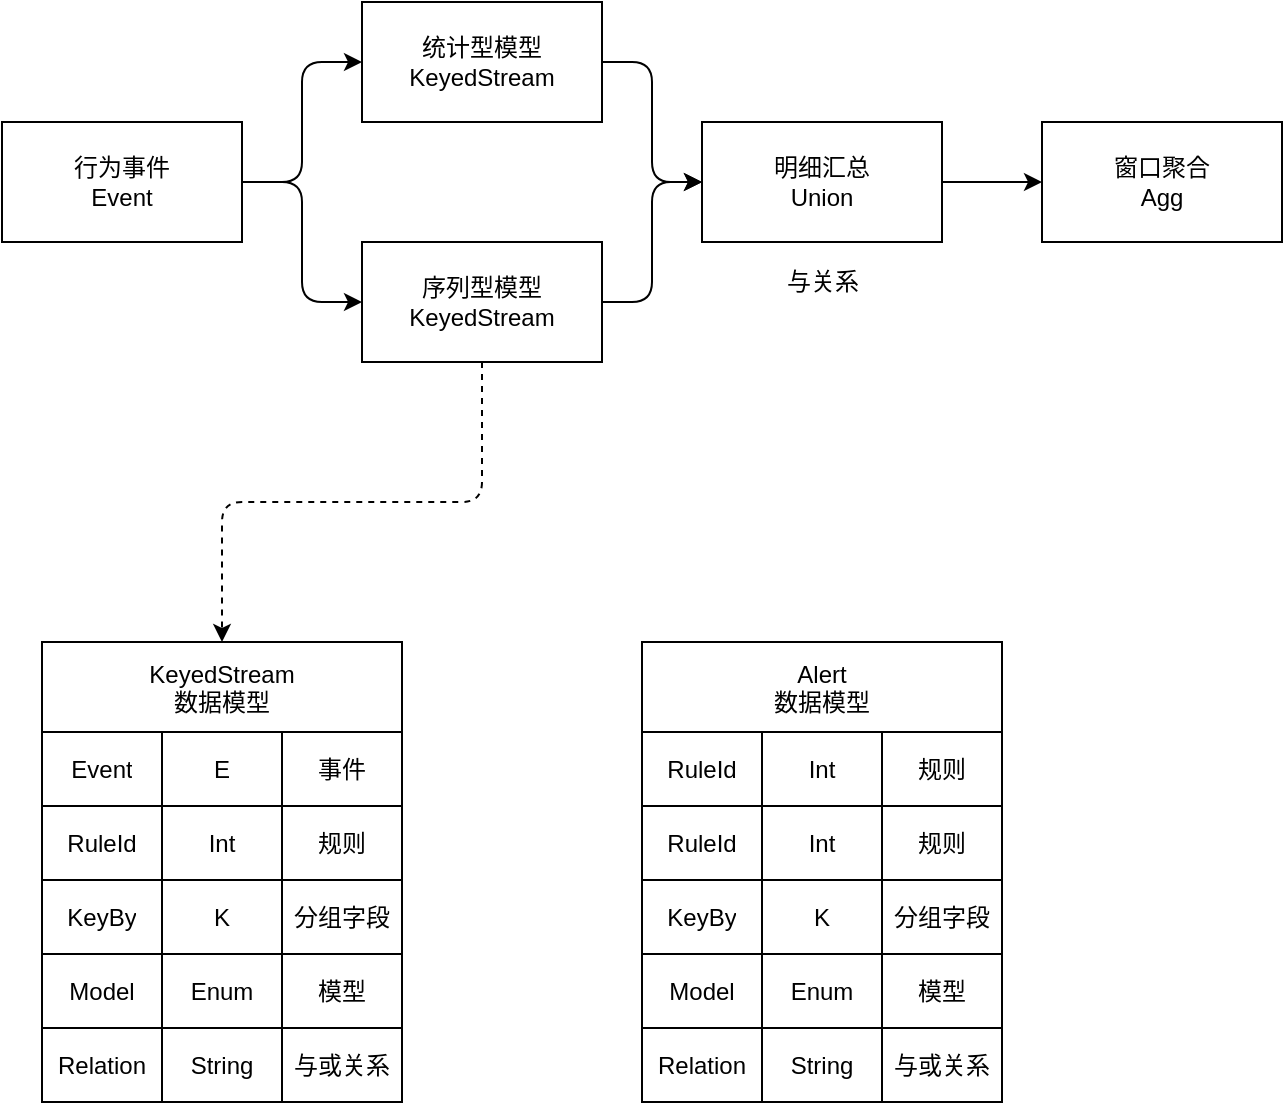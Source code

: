 <mxfile version="16.2.4" type="github">
  <diagram id="x9_vDVGrkxcLB9mls0GU" name="Page-1">
    <mxGraphModel dx="1550" dy="2602" grid="1" gridSize="10" guides="1" tooltips="1" connect="1" arrows="1" fold="1" page="1" pageScale="1" pageWidth="1100" pageHeight="1700" math="0" shadow="0">
      <root>
        <mxCell id="0" />
        <mxCell id="1" parent="0" />
        <mxCell id="9HWVBvcTGCDn2XjVBNJA-2" value="" style="edgeStyle=orthogonalEdgeStyle;curved=0;rounded=1;sketch=0;orthogonalLoop=1;jettySize=auto;html=1;" edge="1" parent="1" source="s-IEDTD_5ezGHBV-ZMmq-2" target="9HWVBvcTGCDn2XjVBNJA-1">
          <mxGeometry relative="1" as="geometry" />
        </mxCell>
        <mxCell id="9HWVBvcTGCDn2XjVBNJA-3" style="edgeStyle=orthogonalEdgeStyle;curved=0;rounded=1;sketch=0;orthogonalLoop=1;jettySize=auto;html=1;exitX=1;exitY=0.5;exitDx=0;exitDy=0;entryX=0;entryY=0.5;entryDx=0;entryDy=0;" edge="1" parent="1" source="s-IEDTD_5ezGHBV-ZMmq-2" target="9HWVBvcTGCDn2XjVBNJA-5">
          <mxGeometry relative="1" as="geometry">
            <mxPoint x="250" y="140" as="targetPoint" />
          </mxGeometry>
        </mxCell>
        <mxCell id="s-IEDTD_5ezGHBV-ZMmq-2" value="行为事件&lt;br&gt;Event" style="rounded=0;whiteSpace=wrap;html=1;" parent="1" vertex="1">
          <mxGeometry x="110" y="-30" width="120" height="60" as="geometry" />
        </mxCell>
        <mxCell id="9HWVBvcTGCDn2XjVBNJA-24" value="" style="edgeStyle=orthogonalEdgeStyle;curved=0;rounded=1;sketch=0;orthogonalLoop=1;jettySize=auto;html=1;entryX=0;entryY=0.5;entryDx=0;entryDy=0;" edge="1" parent="1" source="9HWVBvcTGCDn2XjVBNJA-1" target="9HWVBvcTGCDn2XjVBNJA-23">
          <mxGeometry relative="1" as="geometry" />
        </mxCell>
        <mxCell id="9HWVBvcTGCDn2XjVBNJA-1" value="统计型模型&lt;br&gt;KeyedStream" style="rounded=0;whiteSpace=wrap;html=1;" vertex="1" parent="1">
          <mxGeometry x="290" y="-90" width="120" height="60" as="geometry" />
        </mxCell>
        <mxCell id="9HWVBvcTGCDn2XjVBNJA-26" style="edgeStyle=orthogonalEdgeStyle;curved=0;rounded=1;sketch=0;orthogonalLoop=1;jettySize=auto;html=1;entryX=0;entryY=0.5;entryDx=0;entryDy=0;" edge="1" parent="1" source="9HWVBvcTGCDn2XjVBNJA-5" target="9HWVBvcTGCDn2XjVBNJA-23">
          <mxGeometry relative="1" as="geometry" />
        </mxCell>
        <mxCell id="9HWVBvcTGCDn2XjVBNJA-81" style="edgeStyle=orthogonalEdgeStyle;curved=0;rounded=1;sketch=0;orthogonalLoop=1;jettySize=auto;html=1;dashed=1;" edge="1" parent="1" source="9HWVBvcTGCDn2XjVBNJA-5" target="9HWVBvcTGCDn2XjVBNJA-212">
          <mxGeometry relative="1" as="geometry">
            <mxPoint x="288" y="311" as="targetPoint" />
          </mxGeometry>
        </mxCell>
        <mxCell id="9HWVBvcTGCDn2XjVBNJA-5" value="序列型模型&lt;br&gt;KeyedStream" style="rounded=0;whiteSpace=wrap;html=1;" vertex="1" parent="1">
          <mxGeometry x="290" y="30" width="120" height="60" as="geometry" />
        </mxCell>
        <mxCell id="9HWVBvcTGCDn2XjVBNJA-96" value="" style="edgeStyle=orthogonalEdgeStyle;curved=0;rounded=1;sketch=0;orthogonalLoop=1;jettySize=auto;html=1;" edge="1" parent="1" source="9HWVBvcTGCDn2XjVBNJA-23" target="9HWVBvcTGCDn2XjVBNJA-95">
          <mxGeometry relative="1" as="geometry" />
        </mxCell>
        <mxCell id="9HWVBvcTGCDn2XjVBNJA-23" value="明细汇总&lt;br&gt;Union" style="rounded=0;whiteSpace=wrap;html=1;" vertex="1" parent="1">
          <mxGeometry x="460" y="-30" width="120" height="60" as="geometry" />
        </mxCell>
        <mxCell id="9HWVBvcTGCDn2XjVBNJA-93" value="" style="edgeStyle=orthogonalEdgeStyle;curved=0;rounded=1;sketch=0;orthogonalLoop=1;jettySize=auto;html=1;exitX=0.5;exitY=1;exitDx=0;exitDy=0;strokeColor=none;endArrow=none;" edge="1" parent="1" source="9HWVBvcTGCDn2XjVBNJA-5">
          <mxGeometry relative="1" as="geometry">
            <mxPoint x="350" y="90" as="sourcePoint" />
            <mxPoint x="190" y="160" as="targetPoint" />
          </mxGeometry>
        </mxCell>
        <mxCell id="9HWVBvcTGCDn2XjVBNJA-94" value="与关系" style="text;html=1;align=center;verticalAlign=middle;resizable=0;points=[];autosize=1;strokeColor=none;fillColor=none;" vertex="1" parent="1">
          <mxGeometry x="495" y="40" width="50" height="20" as="geometry" />
        </mxCell>
        <mxCell id="9HWVBvcTGCDn2XjVBNJA-95" value="窗口聚合&lt;br&gt;Agg" style="whiteSpace=wrap;html=1;rounded=0;" vertex="1" parent="1">
          <mxGeometry x="630" y="-30" width="120" height="60" as="geometry" />
        </mxCell>
        <mxCell id="9HWVBvcTGCDn2XjVBNJA-212" value="KeyedStream&#xa;数据模型" style="shape=table;startSize=45;container=1;collapsible=0;childLayout=tableLayout;rounded=0;shadow=0;comic=0;sketch=0;" vertex="1" parent="1">
          <mxGeometry x="130" y="230" width="180" height="230" as="geometry" />
        </mxCell>
        <mxCell id="9HWVBvcTGCDn2XjVBNJA-213" value="" style="shape=tableRow;horizontal=0;startSize=0;swimlaneHead=0;swimlaneBody=0;top=0;left=0;bottom=0;right=0;collapsible=0;dropTarget=0;fillColor=none;points=[[0,0.5],[1,0.5]];portConstraint=eastwest;rounded=0;shadow=0;comic=0;sketch=0;" vertex="1" parent="9HWVBvcTGCDn2XjVBNJA-212">
          <mxGeometry y="45" width="180" height="37" as="geometry" />
        </mxCell>
        <mxCell id="9HWVBvcTGCDn2XjVBNJA-214" value="&lt;span&gt;Event&lt;/span&gt;" style="shape=partialRectangle;html=1;whiteSpace=wrap;connectable=0;overflow=hidden;fillColor=none;top=0;left=0;bottom=0;right=0;pointerEvents=1;rounded=0;shadow=0;comic=0;sketch=0;startSize=0;" vertex="1" parent="9HWVBvcTGCDn2XjVBNJA-213">
          <mxGeometry width="60" height="37" as="geometry">
            <mxRectangle width="60" height="37" as="alternateBounds" />
          </mxGeometry>
        </mxCell>
        <mxCell id="9HWVBvcTGCDn2XjVBNJA-215" value="&lt;span&gt;E&lt;/span&gt;" style="shape=partialRectangle;html=1;whiteSpace=wrap;connectable=0;overflow=hidden;fillColor=none;top=0;left=0;bottom=0;right=0;pointerEvents=1;rounded=0;shadow=0;comic=0;sketch=0;startSize=0;" vertex="1" parent="9HWVBvcTGCDn2XjVBNJA-213">
          <mxGeometry x="60" width="60" height="37" as="geometry">
            <mxRectangle width="60" height="37" as="alternateBounds" />
          </mxGeometry>
        </mxCell>
        <mxCell id="9HWVBvcTGCDn2XjVBNJA-216" value="&lt;span&gt;事件&lt;/span&gt;" style="shape=partialRectangle;html=1;whiteSpace=wrap;connectable=0;overflow=hidden;fillColor=none;top=0;left=0;bottom=0;right=0;pointerEvents=1;rounded=0;shadow=0;comic=0;sketch=0;startSize=0;" vertex="1" parent="9HWVBvcTGCDn2XjVBNJA-213">
          <mxGeometry x="120" width="60" height="37" as="geometry">
            <mxRectangle width="60" height="37" as="alternateBounds" />
          </mxGeometry>
        </mxCell>
        <mxCell id="9HWVBvcTGCDn2XjVBNJA-217" value="" style="shape=tableRow;horizontal=0;startSize=0;swimlaneHead=0;swimlaneBody=0;top=0;left=0;bottom=0;right=0;collapsible=0;dropTarget=0;fillColor=none;points=[[0,0.5],[1,0.5]];portConstraint=eastwest;rounded=0;shadow=0;comic=0;sketch=0;" vertex="1" parent="9HWVBvcTGCDn2XjVBNJA-212">
          <mxGeometry y="82" width="180" height="37" as="geometry" />
        </mxCell>
        <mxCell id="9HWVBvcTGCDn2XjVBNJA-218" value="&lt;span&gt;RuleId&lt;/span&gt;" style="shape=partialRectangle;html=1;whiteSpace=wrap;connectable=0;overflow=hidden;fillColor=none;top=0;left=0;bottom=0;right=0;pointerEvents=1;rounded=0;shadow=0;comic=0;sketch=0;startSize=0;" vertex="1" parent="9HWVBvcTGCDn2XjVBNJA-217">
          <mxGeometry width="60" height="37" as="geometry">
            <mxRectangle width="60" height="37" as="alternateBounds" />
          </mxGeometry>
        </mxCell>
        <mxCell id="9HWVBvcTGCDn2XjVBNJA-219" value="&lt;span&gt;Int&lt;/span&gt;" style="shape=partialRectangle;html=1;whiteSpace=wrap;connectable=0;overflow=hidden;fillColor=none;top=0;left=0;bottom=0;right=0;pointerEvents=1;rounded=0;shadow=0;comic=0;sketch=0;startSize=0;" vertex="1" parent="9HWVBvcTGCDn2XjVBNJA-217">
          <mxGeometry x="60" width="60" height="37" as="geometry">
            <mxRectangle width="60" height="37" as="alternateBounds" />
          </mxGeometry>
        </mxCell>
        <mxCell id="9HWVBvcTGCDn2XjVBNJA-220" value="&lt;span&gt;规则&lt;/span&gt;" style="shape=partialRectangle;html=1;whiteSpace=wrap;connectable=0;overflow=hidden;fillColor=none;top=0;left=0;bottom=0;right=0;pointerEvents=1;rounded=0;shadow=0;comic=0;sketch=0;startSize=0;" vertex="1" parent="9HWVBvcTGCDn2XjVBNJA-217">
          <mxGeometry x="120" width="60" height="37" as="geometry">
            <mxRectangle width="60" height="37" as="alternateBounds" />
          </mxGeometry>
        </mxCell>
        <mxCell id="9HWVBvcTGCDn2XjVBNJA-221" value="" style="shape=tableRow;horizontal=0;startSize=0;swimlaneHead=0;swimlaneBody=0;top=0;left=0;bottom=0;right=0;collapsible=0;dropTarget=0;fillColor=none;points=[[0,0.5],[1,0.5]];portConstraint=eastwest;rounded=0;shadow=0;comic=0;sketch=0;" vertex="1" parent="9HWVBvcTGCDn2XjVBNJA-212">
          <mxGeometry y="119" width="180" height="37" as="geometry" />
        </mxCell>
        <mxCell id="9HWVBvcTGCDn2XjVBNJA-222" value="&lt;span&gt;KeyBy&lt;/span&gt;" style="shape=partialRectangle;html=1;whiteSpace=wrap;connectable=0;overflow=hidden;fillColor=none;top=0;left=0;bottom=0;right=0;pointerEvents=1;rounded=0;shadow=0;comic=0;sketch=0;startSize=0;" vertex="1" parent="9HWVBvcTGCDn2XjVBNJA-221">
          <mxGeometry width="60" height="37" as="geometry">
            <mxRectangle width="60" height="37" as="alternateBounds" />
          </mxGeometry>
        </mxCell>
        <mxCell id="9HWVBvcTGCDn2XjVBNJA-223" value="&lt;span&gt;K&lt;/span&gt;" style="shape=partialRectangle;html=1;whiteSpace=wrap;connectable=0;overflow=hidden;fillColor=none;top=0;left=0;bottom=0;right=0;pointerEvents=1;rounded=0;shadow=0;comic=0;sketch=0;startSize=0;" vertex="1" parent="9HWVBvcTGCDn2XjVBNJA-221">
          <mxGeometry x="60" width="60" height="37" as="geometry">
            <mxRectangle width="60" height="37" as="alternateBounds" />
          </mxGeometry>
        </mxCell>
        <mxCell id="9HWVBvcTGCDn2XjVBNJA-224" value="&lt;span&gt;分组字段&lt;/span&gt;" style="shape=partialRectangle;html=1;whiteSpace=wrap;connectable=0;overflow=hidden;fillColor=none;top=0;left=0;bottom=0;right=0;pointerEvents=1;rounded=0;shadow=0;comic=0;sketch=0;startSize=0;" vertex="1" parent="9HWVBvcTGCDn2XjVBNJA-221">
          <mxGeometry x="120" width="60" height="37" as="geometry">
            <mxRectangle width="60" height="37" as="alternateBounds" />
          </mxGeometry>
        </mxCell>
        <mxCell id="9HWVBvcTGCDn2XjVBNJA-225" value="" style="shape=tableRow;horizontal=0;startSize=0;swimlaneHead=0;swimlaneBody=0;top=0;left=0;bottom=0;right=0;collapsible=0;dropTarget=0;fillColor=none;points=[[0,0.5],[1,0.5]];portConstraint=eastwest;rounded=0;shadow=0;comic=0;sketch=0;" vertex="1" parent="9HWVBvcTGCDn2XjVBNJA-212">
          <mxGeometry y="156" width="180" height="37" as="geometry" />
        </mxCell>
        <mxCell id="9HWVBvcTGCDn2XjVBNJA-226" value="&lt;span&gt;Model&lt;/span&gt;" style="shape=partialRectangle;html=1;whiteSpace=wrap;connectable=0;overflow=hidden;fillColor=none;top=0;left=0;bottom=0;right=0;pointerEvents=1;rounded=0;shadow=0;comic=0;sketch=0;startSize=0;" vertex="1" parent="9HWVBvcTGCDn2XjVBNJA-225">
          <mxGeometry width="60" height="37" as="geometry">
            <mxRectangle width="60" height="37" as="alternateBounds" />
          </mxGeometry>
        </mxCell>
        <mxCell id="9HWVBvcTGCDn2XjVBNJA-227" value="&lt;span&gt;Enum&lt;/span&gt;" style="shape=partialRectangle;html=1;whiteSpace=wrap;connectable=0;overflow=hidden;fillColor=none;top=0;left=0;bottom=0;right=0;pointerEvents=1;rounded=0;shadow=0;comic=0;sketch=0;startSize=0;" vertex="1" parent="9HWVBvcTGCDn2XjVBNJA-225">
          <mxGeometry x="60" width="60" height="37" as="geometry">
            <mxRectangle width="60" height="37" as="alternateBounds" />
          </mxGeometry>
        </mxCell>
        <mxCell id="9HWVBvcTGCDn2XjVBNJA-228" value="&lt;span&gt;模型&lt;/span&gt;" style="shape=partialRectangle;html=1;whiteSpace=wrap;connectable=0;overflow=hidden;fillColor=none;top=0;left=0;bottom=0;right=0;pointerEvents=1;rounded=0;shadow=0;comic=0;sketch=0;startSize=0;" vertex="1" parent="9HWVBvcTGCDn2XjVBNJA-225">
          <mxGeometry x="120" width="60" height="37" as="geometry">
            <mxRectangle width="60" height="37" as="alternateBounds" />
          </mxGeometry>
        </mxCell>
        <mxCell id="9HWVBvcTGCDn2XjVBNJA-229" value="" style="shape=tableRow;horizontal=0;startSize=0;swimlaneHead=0;swimlaneBody=0;top=0;left=0;bottom=0;right=0;collapsible=0;dropTarget=0;fillColor=none;points=[[0,0.5],[1,0.5]];portConstraint=eastwest;rounded=0;shadow=0;comic=0;sketch=0;" vertex="1" parent="9HWVBvcTGCDn2XjVBNJA-212">
          <mxGeometry y="193" width="180" height="37" as="geometry" />
        </mxCell>
        <mxCell id="9HWVBvcTGCDn2XjVBNJA-230" value="&lt;span&gt;Relation&lt;/span&gt;" style="shape=partialRectangle;html=1;whiteSpace=wrap;connectable=0;overflow=hidden;fillColor=none;top=0;left=0;bottom=0;right=0;pointerEvents=1;rounded=0;shadow=0;comic=0;sketch=0;startSize=0;" vertex="1" parent="9HWVBvcTGCDn2XjVBNJA-229">
          <mxGeometry width="60" height="37" as="geometry">
            <mxRectangle width="60" height="37" as="alternateBounds" />
          </mxGeometry>
        </mxCell>
        <mxCell id="9HWVBvcTGCDn2XjVBNJA-231" value="&lt;span&gt;String&lt;/span&gt;" style="shape=partialRectangle;html=1;whiteSpace=wrap;connectable=0;overflow=hidden;fillColor=none;top=0;left=0;bottom=0;right=0;pointerEvents=1;rounded=0;shadow=0;comic=0;sketch=0;startSize=0;" vertex="1" parent="9HWVBvcTGCDn2XjVBNJA-229">
          <mxGeometry x="60" width="60" height="37" as="geometry">
            <mxRectangle width="60" height="37" as="alternateBounds" />
          </mxGeometry>
        </mxCell>
        <mxCell id="9HWVBvcTGCDn2XjVBNJA-232" value="&lt;span&gt;与或关系&lt;/span&gt;" style="shape=partialRectangle;html=1;whiteSpace=wrap;connectable=0;overflow=hidden;fillColor=none;top=0;left=0;bottom=0;right=0;pointerEvents=1;rounded=0;shadow=0;comic=0;sketch=0;startSize=0;" vertex="1" parent="9HWVBvcTGCDn2XjVBNJA-229">
          <mxGeometry x="120" width="60" height="37" as="geometry">
            <mxRectangle width="60" height="37" as="alternateBounds" />
          </mxGeometry>
        </mxCell>
        <mxCell id="9HWVBvcTGCDn2XjVBNJA-236" value="Alert&#xa;数据模型" style="shape=table;startSize=45;container=1;collapsible=0;childLayout=tableLayout;rounded=0;shadow=0;comic=0;sketch=0;fillColor=default;gradientColor=none;" vertex="1" parent="1">
          <mxGeometry x="430" y="230" width="180" height="230" as="geometry" />
        </mxCell>
        <mxCell id="9HWVBvcTGCDn2XjVBNJA-237" value="" style="shape=tableRow;horizontal=0;startSize=0;swimlaneHead=0;swimlaneBody=0;top=0;left=0;bottom=0;right=0;collapsible=0;dropTarget=0;fillColor=none;points=[[0,0.5],[1,0.5]];portConstraint=eastwest;rounded=0;shadow=0;comic=0;sketch=0;" vertex="1" parent="9HWVBvcTGCDn2XjVBNJA-236">
          <mxGeometry y="45" width="180" height="37" as="geometry" />
        </mxCell>
        <mxCell id="9HWVBvcTGCDn2XjVBNJA-238" value="RuleId" style="shape=partialRectangle;html=1;whiteSpace=wrap;connectable=0;overflow=hidden;fillColor=none;top=0;left=0;bottom=0;right=0;pointerEvents=1;rounded=0;shadow=0;comic=0;sketch=0;startSize=0;" vertex="1" parent="9HWVBvcTGCDn2XjVBNJA-237">
          <mxGeometry width="60" height="37" as="geometry">
            <mxRectangle width="60" height="37" as="alternateBounds" />
          </mxGeometry>
        </mxCell>
        <mxCell id="9HWVBvcTGCDn2XjVBNJA-239" value="Int" style="shape=partialRectangle;html=1;whiteSpace=wrap;connectable=0;overflow=hidden;fillColor=none;top=0;left=0;bottom=0;right=0;pointerEvents=1;rounded=0;shadow=0;comic=0;sketch=0;startSize=0;" vertex="1" parent="9HWVBvcTGCDn2XjVBNJA-237">
          <mxGeometry x="60" width="60" height="37" as="geometry">
            <mxRectangle width="60" height="37" as="alternateBounds" />
          </mxGeometry>
        </mxCell>
        <mxCell id="9HWVBvcTGCDn2XjVBNJA-240" value="规则" style="shape=partialRectangle;html=1;whiteSpace=wrap;connectable=0;overflow=hidden;fillColor=none;top=0;left=0;bottom=0;right=0;pointerEvents=1;rounded=0;shadow=0;comic=0;sketch=0;startSize=0;" vertex="1" parent="9HWVBvcTGCDn2XjVBNJA-237">
          <mxGeometry x="120" width="60" height="37" as="geometry">
            <mxRectangle width="60" height="37" as="alternateBounds" />
          </mxGeometry>
        </mxCell>
        <mxCell id="9HWVBvcTGCDn2XjVBNJA-241" value="" style="shape=tableRow;horizontal=0;startSize=0;swimlaneHead=0;swimlaneBody=0;top=0;left=0;bottom=0;right=0;collapsible=0;dropTarget=0;fillColor=none;points=[[0,0.5],[1,0.5]];portConstraint=eastwest;rounded=0;shadow=0;comic=0;sketch=0;" vertex="1" parent="9HWVBvcTGCDn2XjVBNJA-236">
          <mxGeometry y="82" width="180" height="37" as="geometry" />
        </mxCell>
        <mxCell id="9HWVBvcTGCDn2XjVBNJA-242" value="&lt;span&gt;RuleId&lt;/span&gt;" style="shape=partialRectangle;html=1;whiteSpace=wrap;connectable=0;overflow=hidden;fillColor=none;top=0;left=0;bottom=0;right=0;pointerEvents=1;rounded=0;shadow=0;comic=0;sketch=0;startSize=0;" vertex="1" parent="9HWVBvcTGCDn2XjVBNJA-241">
          <mxGeometry width="60" height="37" as="geometry">
            <mxRectangle width="60" height="37" as="alternateBounds" />
          </mxGeometry>
        </mxCell>
        <mxCell id="9HWVBvcTGCDn2XjVBNJA-243" value="&lt;span&gt;Int&lt;/span&gt;" style="shape=partialRectangle;html=1;whiteSpace=wrap;connectable=0;overflow=hidden;fillColor=none;top=0;left=0;bottom=0;right=0;pointerEvents=1;rounded=0;shadow=0;comic=0;sketch=0;startSize=0;" vertex="1" parent="9HWVBvcTGCDn2XjVBNJA-241">
          <mxGeometry x="60" width="60" height="37" as="geometry">
            <mxRectangle width="60" height="37" as="alternateBounds" />
          </mxGeometry>
        </mxCell>
        <mxCell id="9HWVBvcTGCDn2XjVBNJA-244" value="&lt;span&gt;规则&lt;/span&gt;" style="shape=partialRectangle;html=1;whiteSpace=wrap;connectable=0;overflow=hidden;fillColor=none;top=0;left=0;bottom=0;right=0;pointerEvents=1;rounded=0;shadow=0;comic=0;sketch=0;startSize=0;" vertex="1" parent="9HWVBvcTGCDn2XjVBNJA-241">
          <mxGeometry x="120" width="60" height="37" as="geometry">
            <mxRectangle width="60" height="37" as="alternateBounds" />
          </mxGeometry>
        </mxCell>
        <mxCell id="9HWVBvcTGCDn2XjVBNJA-245" value="" style="shape=tableRow;horizontal=0;startSize=0;swimlaneHead=0;swimlaneBody=0;top=0;left=0;bottom=0;right=0;collapsible=0;dropTarget=0;fillColor=none;points=[[0,0.5],[1,0.5]];portConstraint=eastwest;rounded=0;shadow=0;comic=0;sketch=0;" vertex="1" parent="9HWVBvcTGCDn2XjVBNJA-236">
          <mxGeometry y="119" width="180" height="37" as="geometry" />
        </mxCell>
        <mxCell id="9HWVBvcTGCDn2XjVBNJA-246" value="&lt;span&gt;KeyBy&lt;/span&gt;" style="shape=partialRectangle;html=1;whiteSpace=wrap;connectable=0;overflow=hidden;fillColor=none;top=0;left=0;bottom=0;right=0;pointerEvents=1;rounded=0;shadow=0;comic=0;sketch=0;startSize=0;" vertex="1" parent="9HWVBvcTGCDn2XjVBNJA-245">
          <mxGeometry width="60" height="37" as="geometry">
            <mxRectangle width="60" height="37" as="alternateBounds" />
          </mxGeometry>
        </mxCell>
        <mxCell id="9HWVBvcTGCDn2XjVBNJA-247" value="&lt;span&gt;K&lt;/span&gt;" style="shape=partialRectangle;html=1;whiteSpace=wrap;connectable=0;overflow=hidden;fillColor=none;top=0;left=0;bottom=0;right=0;pointerEvents=1;rounded=0;shadow=0;comic=0;sketch=0;startSize=0;" vertex="1" parent="9HWVBvcTGCDn2XjVBNJA-245">
          <mxGeometry x="60" width="60" height="37" as="geometry">
            <mxRectangle width="60" height="37" as="alternateBounds" />
          </mxGeometry>
        </mxCell>
        <mxCell id="9HWVBvcTGCDn2XjVBNJA-248" value="&lt;span&gt;分组字段&lt;/span&gt;" style="shape=partialRectangle;html=1;whiteSpace=wrap;connectable=0;overflow=hidden;fillColor=none;top=0;left=0;bottom=0;right=0;pointerEvents=1;rounded=0;shadow=0;comic=0;sketch=0;startSize=0;" vertex="1" parent="9HWVBvcTGCDn2XjVBNJA-245">
          <mxGeometry x="120" width="60" height="37" as="geometry">
            <mxRectangle width="60" height="37" as="alternateBounds" />
          </mxGeometry>
        </mxCell>
        <mxCell id="9HWVBvcTGCDn2XjVBNJA-249" value="" style="shape=tableRow;horizontal=0;startSize=0;swimlaneHead=0;swimlaneBody=0;top=0;left=0;bottom=0;right=0;collapsible=0;dropTarget=0;fillColor=none;points=[[0,0.5],[1,0.5]];portConstraint=eastwest;rounded=0;shadow=0;comic=0;sketch=0;" vertex="1" parent="9HWVBvcTGCDn2XjVBNJA-236">
          <mxGeometry y="156" width="180" height="37" as="geometry" />
        </mxCell>
        <mxCell id="9HWVBvcTGCDn2XjVBNJA-250" value="&lt;span&gt;Model&lt;/span&gt;" style="shape=partialRectangle;html=1;whiteSpace=wrap;connectable=0;overflow=hidden;fillColor=none;top=0;left=0;bottom=0;right=0;pointerEvents=1;rounded=0;shadow=0;comic=0;sketch=0;startSize=0;" vertex="1" parent="9HWVBvcTGCDn2XjVBNJA-249">
          <mxGeometry width="60" height="37" as="geometry">
            <mxRectangle width="60" height="37" as="alternateBounds" />
          </mxGeometry>
        </mxCell>
        <mxCell id="9HWVBvcTGCDn2XjVBNJA-251" value="&lt;span&gt;Enum&lt;/span&gt;" style="shape=partialRectangle;html=1;whiteSpace=wrap;connectable=0;overflow=hidden;fillColor=none;top=0;left=0;bottom=0;right=0;pointerEvents=1;rounded=0;shadow=0;comic=0;sketch=0;startSize=0;" vertex="1" parent="9HWVBvcTGCDn2XjVBNJA-249">
          <mxGeometry x="60" width="60" height="37" as="geometry">
            <mxRectangle width="60" height="37" as="alternateBounds" />
          </mxGeometry>
        </mxCell>
        <mxCell id="9HWVBvcTGCDn2XjVBNJA-252" value="&lt;span&gt;模型&lt;/span&gt;" style="shape=partialRectangle;html=1;whiteSpace=wrap;connectable=0;overflow=hidden;fillColor=none;top=0;left=0;bottom=0;right=0;pointerEvents=1;rounded=0;shadow=0;comic=0;sketch=0;startSize=0;" vertex="1" parent="9HWVBvcTGCDn2XjVBNJA-249">
          <mxGeometry x="120" width="60" height="37" as="geometry">
            <mxRectangle width="60" height="37" as="alternateBounds" />
          </mxGeometry>
        </mxCell>
        <mxCell id="9HWVBvcTGCDn2XjVBNJA-253" value="" style="shape=tableRow;horizontal=0;startSize=0;swimlaneHead=0;swimlaneBody=0;top=0;left=0;bottom=0;right=0;collapsible=0;dropTarget=0;fillColor=none;points=[[0,0.5],[1,0.5]];portConstraint=eastwest;rounded=0;shadow=0;comic=0;sketch=0;" vertex="1" parent="9HWVBvcTGCDn2XjVBNJA-236">
          <mxGeometry y="193" width="180" height="37" as="geometry" />
        </mxCell>
        <mxCell id="9HWVBvcTGCDn2XjVBNJA-254" value="&lt;span&gt;Relation&lt;/span&gt;" style="shape=partialRectangle;html=1;whiteSpace=wrap;connectable=0;overflow=hidden;fillColor=none;top=0;left=0;bottom=0;right=0;pointerEvents=1;rounded=0;shadow=0;comic=0;sketch=0;startSize=0;" vertex="1" parent="9HWVBvcTGCDn2XjVBNJA-253">
          <mxGeometry width="60" height="37" as="geometry">
            <mxRectangle width="60" height="37" as="alternateBounds" />
          </mxGeometry>
        </mxCell>
        <mxCell id="9HWVBvcTGCDn2XjVBNJA-255" value="&lt;span&gt;String&lt;/span&gt;" style="shape=partialRectangle;html=1;whiteSpace=wrap;connectable=0;overflow=hidden;fillColor=none;top=0;left=0;bottom=0;right=0;pointerEvents=1;rounded=0;shadow=0;comic=0;sketch=0;startSize=0;" vertex="1" parent="9HWVBvcTGCDn2XjVBNJA-253">
          <mxGeometry x="60" width="60" height="37" as="geometry">
            <mxRectangle width="60" height="37" as="alternateBounds" />
          </mxGeometry>
        </mxCell>
        <mxCell id="9HWVBvcTGCDn2XjVBNJA-256" value="&lt;span&gt;与或关系&lt;/span&gt;" style="shape=partialRectangle;html=1;whiteSpace=wrap;connectable=0;overflow=hidden;fillColor=none;top=0;left=0;bottom=0;right=0;pointerEvents=1;rounded=0;shadow=0;comic=0;sketch=0;startSize=0;" vertex="1" parent="9HWVBvcTGCDn2XjVBNJA-253">
          <mxGeometry x="120" width="60" height="37" as="geometry">
            <mxRectangle width="60" height="37" as="alternateBounds" />
          </mxGeometry>
        </mxCell>
      </root>
    </mxGraphModel>
  </diagram>
</mxfile>
